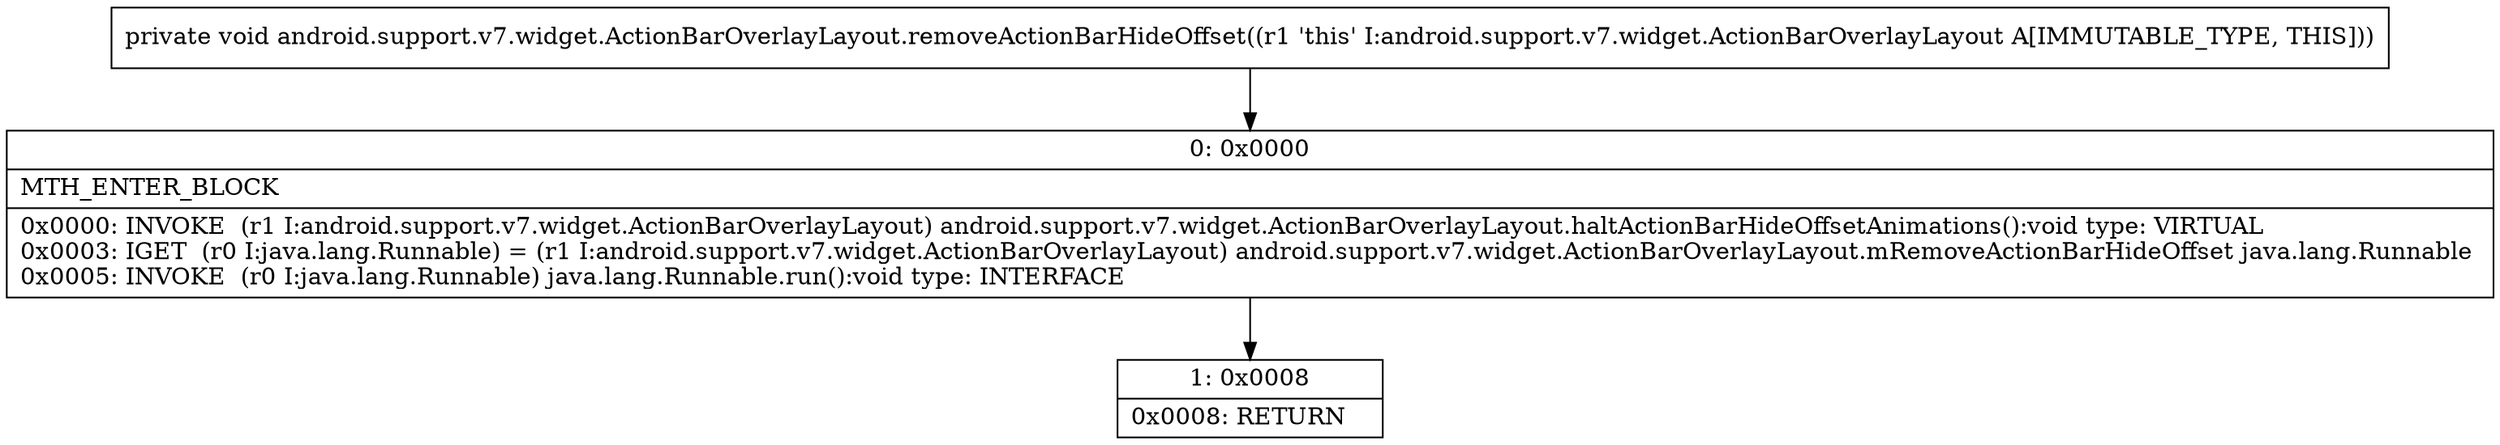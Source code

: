 digraph "CFG forandroid.support.v7.widget.ActionBarOverlayLayout.removeActionBarHideOffset()V" {
Node_0 [shape=record,label="{0\:\ 0x0000|MTH_ENTER_BLOCK\l|0x0000: INVOKE  (r1 I:android.support.v7.widget.ActionBarOverlayLayout) android.support.v7.widget.ActionBarOverlayLayout.haltActionBarHideOffsetAnimations():void type: VIRTUAL \l0x0003: IGET  (r0 I:java.lang.Runnable) = (r1 I:android.support.v7.widget.ActionBarOverlayLayout) android.support.v7.widget.ActionBarOverlayLayout.mRemoveActionBarHideOffset java.lang.Runnable \l0x0005: INVOKE  (r0 I:java.lang.Runnable) java.lang.Runnable.run():void type: INTERFACE \l}"];
Node_1 [shape=record,label="{1\:\ 0x0008|0x0008: RETURN   \l}"];
MethodNode[shape=record,label="{private void android.support.v7.widget.ActionBarOverlayLayout.removeActionBarHideOffset((r1 'this' I:android.support.v7.widget.ActionBarOverlayLayout A[IMMUTABLE_TYPE, THIS])) }"];
MethodNode -> Node_0;
Node_0 -> Node_1;
}

